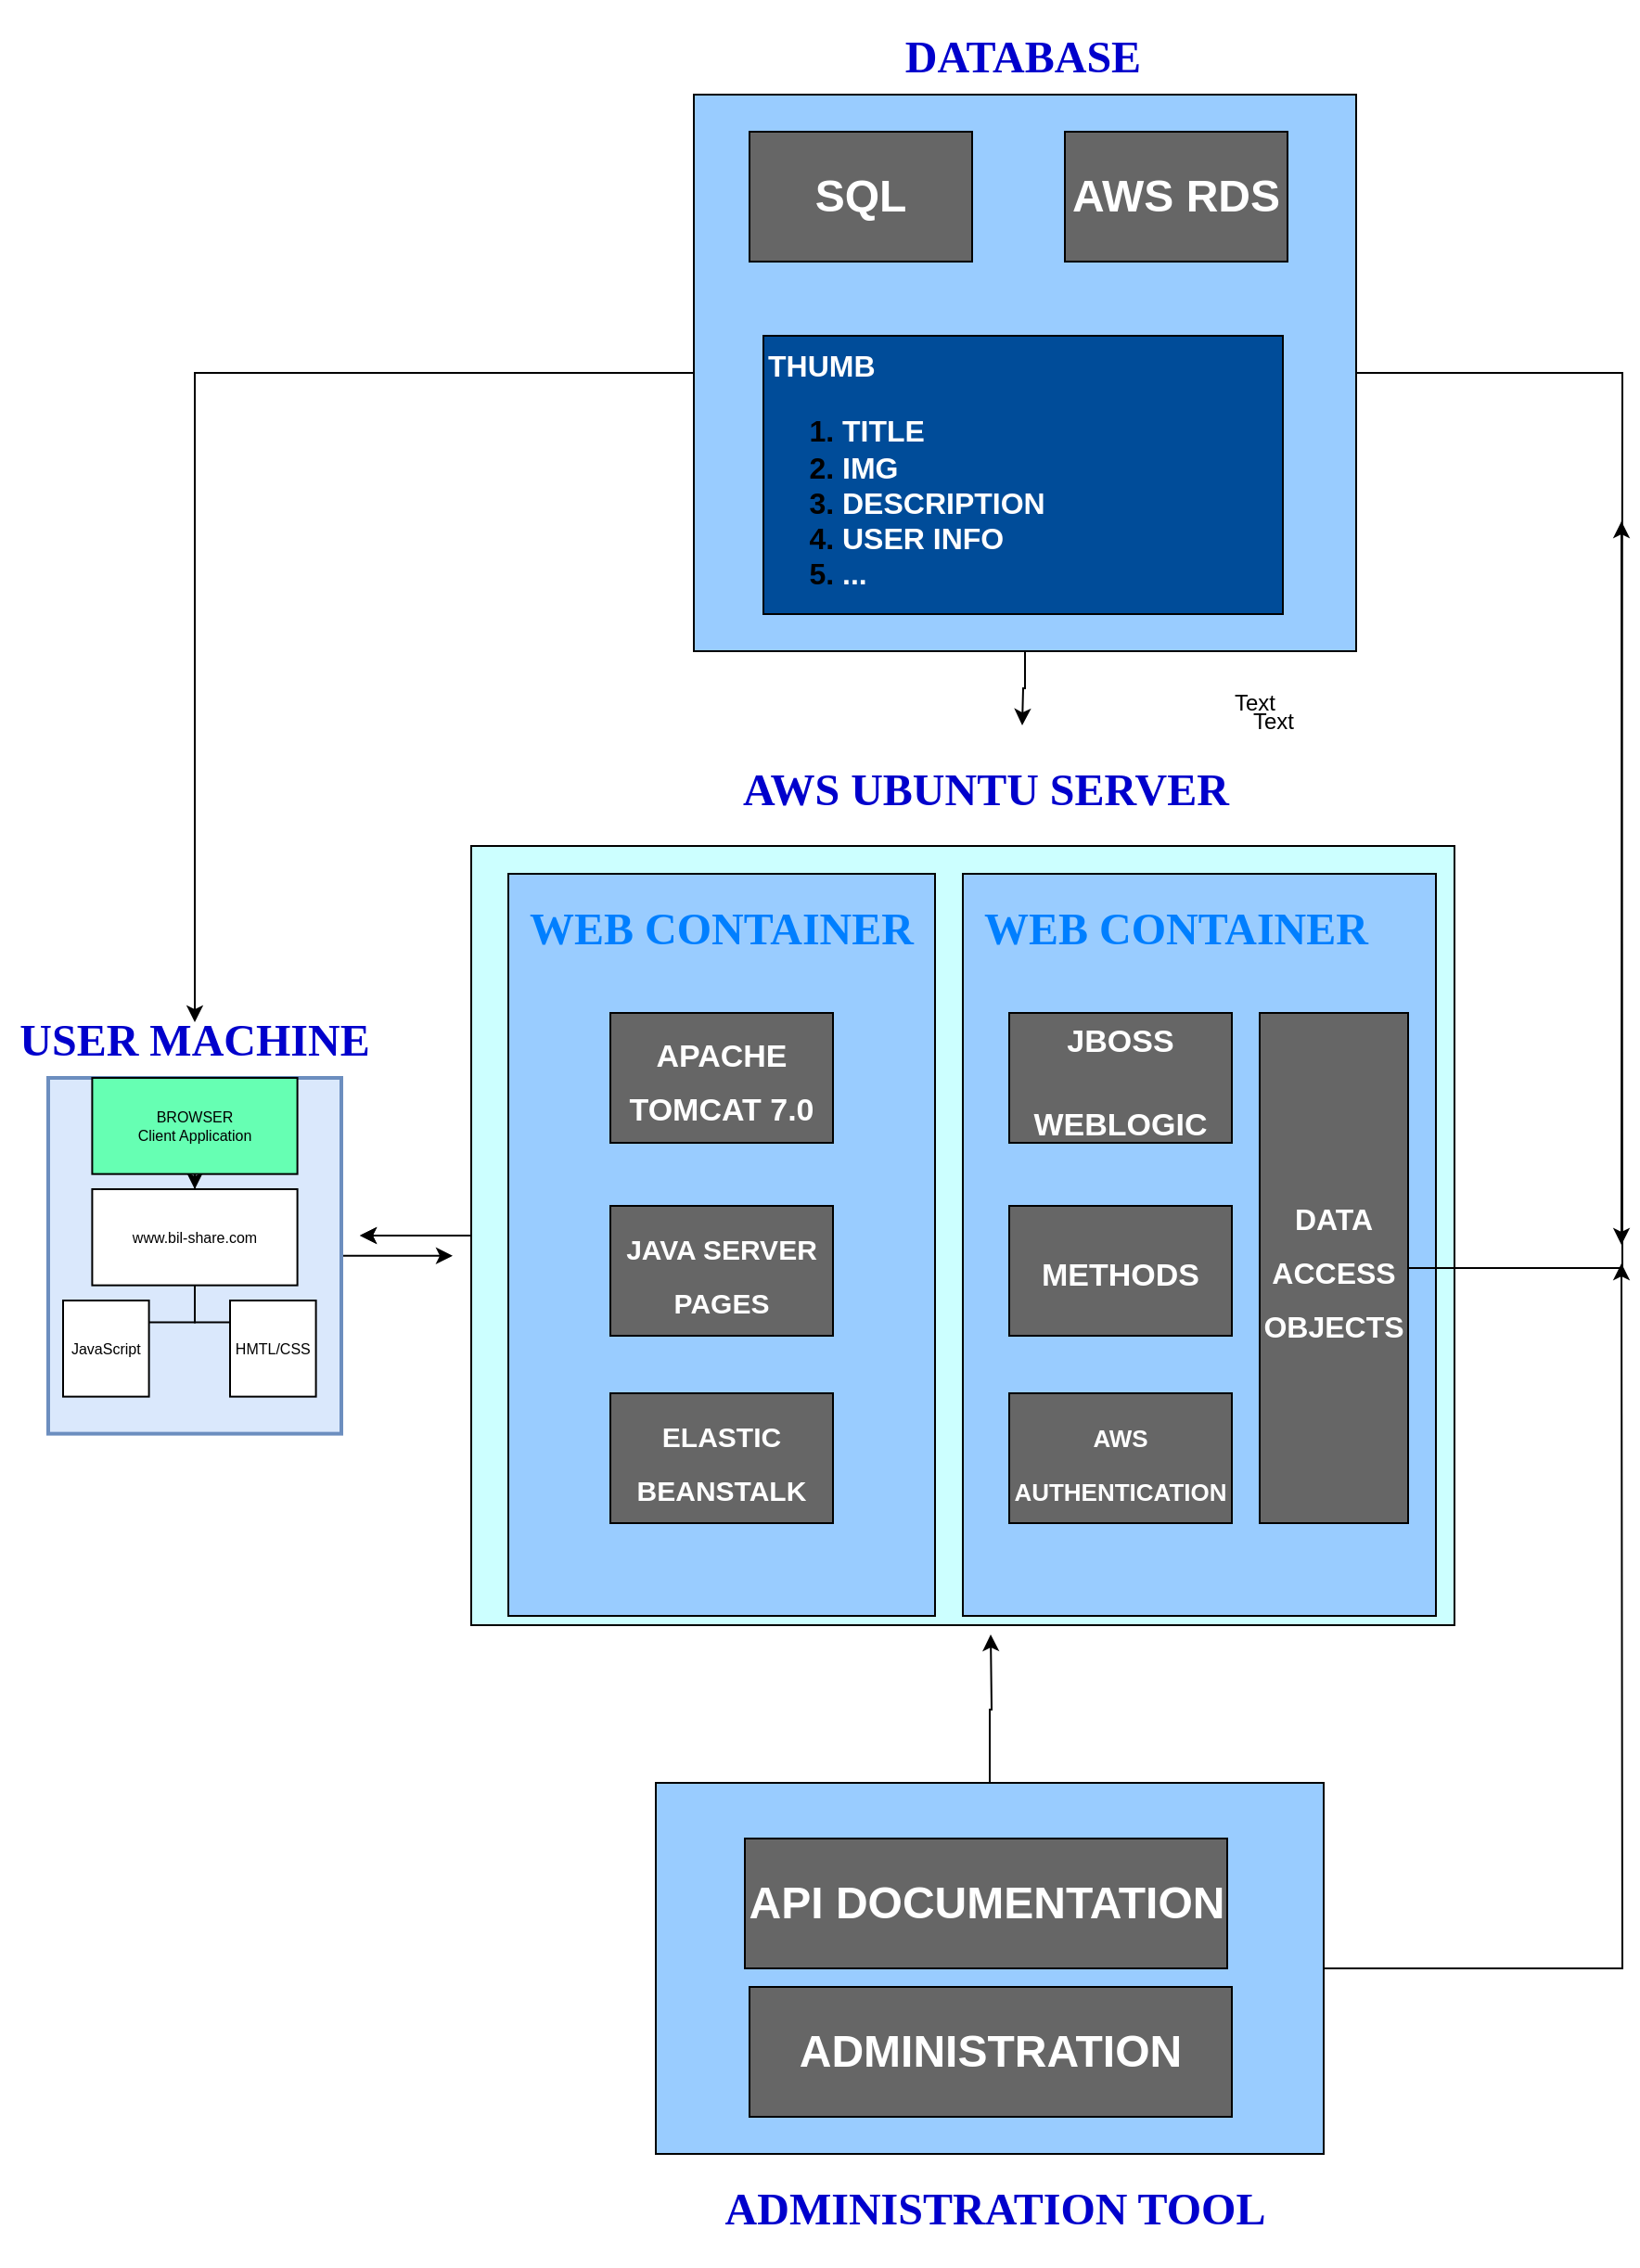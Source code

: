 <mxfile version="12.9.14" type="github"><diagram name="Page-1" id="74b105a0-9070-1c63-61bc-23e55f88626e"><mxGraphModel dx="908" dy="2653" grid="1" gridSize="10" guides="1" tooltips="1" connect="1" arrows="1" fold="1" page="1" pageScale="1.5" pageWidth="1169" pageHeight="826" background="none" math="0" shadow="0"><root><mxCell id="0" style=";html=1;"/><mxCell id="1" style=";html=1;" parent="0"/><mxCell id="TwORaw4yRVWZ9MJZeaxm-47" style="edgeStyle=orthogonalEdgeStyle;rounded=0;orthogonalLoop=1;jettySize=auto;html=1;" edge="1" parent="1" source="TwORaw4yRVWZ9MJZeaxm-42"><mxGeometry relative="1" as="geometry"><mxPoint x="340" y="655" as="targetPoint"/></mxGeometry></mxCell><mxCell id="TwORaw4yRVWZ9MJZeaxm-48" style="edgeStyle=orthogonalEdgeStyle;rounded=0;orthogonalLoop=1;jettySize=auto;html=1;" edge="1" parent="1" source="TwORaw4yRVWZ9MJZeaxm-42"><mxGeometry relative="1" as="geometry"><mxPoint x="340" y="655" as="targetPoint"/></mxGeometry></mxCell><mxCell id="TwORaw4yRVWZ9MJZeaxm-42" value="" style="rounded=0;whiteSpace=wrap;html=1;fillColor=#CCFFFF;" vertex="1" parent="1"><mxGeometry x="400" y="445" width="530" height="420" as="geometry"/></mxCell><mxCell id="TwORaw4yRVWZ9MJZeaxm-49" style="edgeStyle=orthogonalEdgeStyle;rounded=0;orthogonalLoop=1;jettySize=auto;html=1;" edge="1" parent="1" source="10b056a9c633e61c-4"><mxGeometry relative="1" as="geometry"><mxPoint x="390" y="665.905" as="targetPoint"/></mxGeometry></mxCell><mxCell id="10b056a9c633e61c-4" value="" style="strokeWidth=2;dashed=0;align=center;fontSize=12;shape=rect;verticalLabelPosition=bottom;verticalAlign=top;fillColor=#dae8fc;strokeColor=#6c8ebf;" parent="1" vertex="1"><mxGeometry x="172" y="570" width="158" height="191.81" as="geometry"/></mxCell><mxCell id="TwORaw4yRVWZ9MJZeaxm-8" value="" style="edgeStyle=orthogonalEdgeStyle;rounded=0;orthogonalLoop=1;jettySize=auto;html=1;" edge="1" parent="10b056a9c633e61c-4" source="10b056a9c633e61c-5" target="TwORaw4yRVWZ9MJZeaxm-7"><mxGeometry relative="1" as="geometry"/></mxCell><mxCell id="10b056a9c633e61c-5" value="BROWSER&#xa;Client Application" style="strokeWidth=1;dashed=0;align=center;fontSize=8;shape=rect;fillColor=#66FFB3;strokeColor=#000000;" parent="10b056a9c633e61c-4" vertex="1"><mxGeometry x="23.7" y="0.003" width="110.6" height="51.818" as="geometry"/></mxCell><mxCell id="TwORaw4yRVWZ9MJZeaxm-25" value="" style="edgeStyle=orthogonalEdgeStyle;rounded=0;orthogonalLoop=1;jettySize=auto;html=1;" edge="1" parent="10b056a9c633e61c-4" source="TwORaw4yRVWZ9MJZeaxm-7" target="TwORaw4yRVWZ9MJZeaxm-24"><mxGeometry relative="1" as="geometry"/></mxCell><mxCell id="TwORaw4yRVWZ9MJZeaxm-29" value="" style="edgeStyle=orthogonalEdgeStyle;rounded=0;orthogonalLoop=1;jettySize=auto;html=1;" edge="1" parent="10b056a9c633e61c-4" source="TwORaw4yRVWZ9MJZeaxm-7"><mxGeometry relative="1" as="geometry"><mxPoint x="120.118" y="125" as="targetPoint"/></mxGeometry></mxCell><mxCell id="TwORaw4yRVWZ9MJZeaxm-7" value="www.bil-share.com" style="strokeWidth=1;dashed=0;align=center;fontSize=8;shape=rect;fillColor=#ffffff;strokeColor=#000000;" vertex="1" parent="10b056a9c633e61c-4"><mxGeometry x="23.7" y="59.996" width="110.6" height="51.818" as="geometry"/></mxCell><mxCell id="TwORaw4yRVWZ9MJZeaxm-24" value="JavaScript" style="strokeWidth=1;dashed=0;align=center;fontSize=8;shape=rect;fillColor=#ffffff;strokeColor=#000000;" vertex="1" parent="10b056a9c633e61c-4"><mxGeometry x="8" y="120" width="46.3" height="51.82" as="geometry"/></mxCell><mxCell id="TwORaw4yRVWZ9MJZeaxm-30" value="HMTL/CSS" style="strokeWidth=1;dashed=0;align=center;fontSize=8;shape=rect;fillColor=#ffffff;strokeColor=#000000;" vertex="1" parent="10b056a9c633e61c-4"><mxGeometry x="98" y="120" width="46.3" height="51.82" as="geometry"/></mxCell><mxCell id="TwORaw4yRVWZ9MJZeaxm-50" value="" style="rounded=0;whiteSpace=wrap;html=1;fillColor=#99CCFF;" vertex="1" parent="1"><mxGeometry x="420" y="460" width="230" height="400" as="geometry"/></mxCell><mxCell id="TwORaw4yRVWZ9MJZeaxm-61" value="&lt;h1&gt;&lt;font face=&quot;Comic Sans MS&quot; color=&quot;#0000cc&quot;&gt;AWS UBUNTU SERVER&lt;/font&gt;&lt;/h1&gt;" style="text;html=1;strokeColor=none;fillColor=none;align=center;verticalAlign=middle;whiteSpace=wrap;rounded=0;" vertex="1" parent="1"><mxGeometry x="470" y="405" width="415" height="20" as="geometry"/></mxCell><mxCell id="TwORaw4yRVWZ9MJZeaxm-71" value="&lt;h1&gt;&lt;font face=&quot;Comic Sans MS&quot; color=&quot;#0000cc&quot;&gt;USER MACHINE&lt;/font&gt;&lt;/h1&gt;" style="text;html=1;strokeColor=none;fillColor=none;align=center;verticalAlign=middle;whiteSpace=wrap;rounded=0;" vertex="1" parent="1"><mxGeometry x="146" y="540" width="210" height="20" as="geometry"/></mxCell><mxCell id="TwORaw4yRVWZ9MJZeaxm-81" value="&lt;h1&gt;&lt;font face=&quot;Comic Sans MS&quot; color=&quot;#007fff&quot;&gt;WEB CONTAINER&lt;/font&gt;&lt;/h1&gt;" style="text;html=1;strokeColor=none;fillColor=none;align=center;verticalAlign=middle;whiteSpace=wrap;rounded=0;" vertex="1" parent="1"><mxGeometry x="410" y="480" width="250" height="20" as="geometry"/></mxCell><mxCell id="TwORaw4yRVWZ9MJZeaxm-82" value="&lt;h1&gt;&lt;font color=&quot;#ffffff&quot; style=&quot;font-size: 17px&quot;&gt;APACHE TOMCAT 7.0&lt;/font&gt;&lt;/h1&gt;" style="rounded=0;whiteSpace=wrap;html=1;fillColor=#666666;" vertex="1" parent="1"><mxGeometry x="475" y="535" width="120" height="70" as="geometry"/></mxCell><mxCell id="TwORaw4yRVWZ9MJZeaxm-83" value="&lt;h1&gt;&lt;font color=&quot;#ffffff&quot; style=&quot;font-size: 15px&quot;&gt;JAVA SERVER PAGES&lt;/font&gt;&lt;/h1&gt;" style="rounded=0;whiteSpace=wrap;html=1;fillColor=#666666;" vertex="1" parent="1"><mxGeometry x="475" y="639" width="120" height="70" as="geometry"/></mxCell><mxCell id="TwORaw4yRVWZ9MJZeaxm-85" style="edgeStyle=orthogonalEdgeStyle;rounded=0;orthogonalLoop=1;jettySize=auto;html=1;entryX=0.5;entryY=0;entryDx=0;entryDy=0;" edge="1" parent="1" source="TwORaw4yRVWZ9MJZeaxm-84" target="TwORaw4yRVWZ9MJZeaxm-71"><mxGeometry relative="1" as="geometry"/></mxCell><mxCell id="TwORaw4yRVWZ9MJZeaxm-86" style="edgeStyle=orthogonalEdgeStyle;rounded=0;orthogonalLoop=1;jettySize=auto;html=1;" edge="1" parent="1" source="TwORaw4yRVWZ9MJZeaxm-84"><mxGeometry relative="1" as="geometry"><mxPoint x="697" y="380" as="targetPoint"/></mxGeometry></mxCell><mxCell id="TwORaw4yRVWZ9MJZeaxm-101" style="edgeStyle=orthogonalEdgeStyle;rounded=0;orthogonalLoop=1;jettySize=auto;html=1;exitX=1;exitY=0.5;exitDx=0;exitDy=0;" edge="1" parent="1" source="TwORaw4yRVWZ9MJZeaxm-84"><mxGeometry relative="1" as="geometry"><mxPoint x="1020" y="660" as="targetPoint"/></mxGeometry></mxCell><mxCell id="TwORaw4yRVWZ9MJZeaxm-84" value="" style="rounded=0;whiteSpace=wrap;html=1;fillColor=#99CCFF;" vertex="1" parent="1"><mxGeometry x="520" y="40" width="357" height="300" as="geometry"/></mxCell><mxCell id="TwORaw4yRVWZ9MJZeaxm-87" value="&lt;h1&gt;&lt;font color=&quot;#0000cc&quot; face=&quot;Comic Sans MS&quot;&gt;&lt;span&gt;DATABASE&lt;/span&gt;&lt;/font&gt;&lt;/h1&gt;" style="text;html=1;strokeColor=none;fillColor=none;align=center;verticalAlign=middle;whiteSpace=wrap;rounded=0;" vertex="1" parent="1"><mxGeometry x="490" y="10" width="415" height="20" as="geometry"/></mxCell><mxCell id="TwORaw4yRVWZ9MJZeaxm-88" value="&lt;h1&gt;&lt;font color=&quot;#ffffff&quot;&gt;SQL&lt;/font&gt;&lt;/h1&gt;" style="rounded=0;whiteSpace=wrap;html=1;fillColor=#666666;" vertex="1" parent="1"><mxGeometry x="550" y="60" width="120" height="70" as="geometry"/></mxCell><mxCell id="TwORaw4yRVWZ9MJZeaxm-89" value="&lt;h1&gt;&lt;font color=&quot;#ffffff&quot;&gt;AWS RDS&lt;/font&gt;&lt;/h1&gt;" style="rounded=0;whiteSpace=wrap;html=1;fillColor=#666666;" vertex="1" parent="1"><mxGeometry x="720" y="60" width="120" height="70" as="geometry"/></mxCell><mxCell id="TwORaw4yRVWZ9MJZeaxm-92" value="&lt;h1&gt;&lt;font color=&quot;#ffffff&quot;&gt;&lt;span style=&quot;font-size: 15px&quot;&gt;ELASTIC BEANSTALK&lt;/span&gt;&lt;/font&gt;&lt;/h1&gt;" style="rounded=0;whiteSpace=wrap;html=1;fillColor=#666666;" vertex="1" parent="1"><mxGeometry x="475" y="740" width="120" height="70" as="geometry"/></mxCell><mxCell id="TwORaw4yRVWZ9MJZeaxm-94" value="" style="rounded=0;whiteSpace=wrap;html=1;fillColor=#99CCFF;" vertex="1" parent="1"><mxGeometry x="665" y="460" width="255" height="400" as="geometry"/></mxCell><mxCell id="TwORaw4yRVWZ9MJZeaxm-95" value="&lt;h1&gt;&lt;font face=&quot;Comic Sans MS&quot; color=&quot;#007fff&quot;&gt;WEB CONTAINER&lt;/font&gt;&lt;/h1&gt;" style="text;html=1;strokeColor=none;fillColor=none;align=center;verticalAlign=middle;whiteSpace=wrap;rounded=0;" vertex="1" parent="1"><mxGeometry x="655" y="480" width="250" height="20" as="geometry"/></mxCell><mxCell id="TwORaw4yRVWZ9MJZeaxm-96" value="&lt;h1&gt;&lt;font color=&quot;#ffffff&quot;&gt;&lt;span style=&quot;font-size: 17px&quot;&gt;JBOSS&lt;/span&gt;&lt;/font&gt;&lt;/h1&gt;&lt;h1&gt;&lt;font color=&quot;#ffffff&quot;&gt;&lt;span style=&quot;font-size: 17px&quot;&gt;WEBLOGIC&lt;/span&gt;&lt;/font&gt;&lt;/h1&gt;" style="rounded=0;whiteSpace=wrap;html=1;fillColor=#666666;" vertex="1" parent="1"><mxGeometry x="690" y="535" width="120" height="70" as="geometry"/></mxCell><mxCell id="TwORaw4yRVWZ9MJZeaxm-97" value="&lt;h1&gt;&lt;font color=&quot;#ffffff&quot; size=&quot;1&quot;&gt;&lt;span style=&quot;font-size: 13px&quot;&gt;AWS AUTHENTICATION&lt;/span&gt;&lt;/font&gt;&lt;/h1&gt;" style="rounded=0;whiteSpace=wrap;html=1;fillColor=#666666;" vertex="1" parent="1"><mxGeometry x="690" y="740" width="120" height="70" as="geometry"/></mxCell><mxCell id="TwORaw4yRVWZ9MJZeaxm-98" value="&lt;h1&gt;&lt;font color=&quot;#ffffff&quot;&gt;&lt;span style=&quot;font-size: 17px&quot;&gt;METHODS&lt;/span&gt;&lt;/font&gt;&lt;/h1&gt;" style="rounded=0;whiteSpace=wrap;html=1;fillColor=#666666;" vertex="1" parent="1"><mxGeometry x="690" y="639" width="120" height="70" as="geometry"/></mxCell><mxCell id="TwORaw4yRVWZ9MJZeaxm-100" style="edgeStyle=orthogonalEdgeStyle;rounded=0;orthogonalLoop=1;jettySize=auto;html=1;" edge="1" parent="1" source="TwORaw4yRVWZ9MJZeaxm-99"><mxGeometry relative="1" as="geometry"><mxPoint x="1020" y="270" as="targetPoint"/></mxGeometry></mxCell><mxCell id="TwORaw4yRVWZ9MJZeaxm-99" value="&lt;h1&gt;&lt;font color=&quot;#ffffff&quot; style=&quot;font-size: 16px&quot;&gt;DATA ACCESS OBJECTS&lt;/font&gt;&lt;/h1&gt;" style="rounded=0;whiteSpace=wrap;html=1;fillColor=#666666;" vertex="1" parent="1"><mxGeometry x="825" y="535" width="80" height="275" as="geometry"/></mxCell><mxCell id="TwORaw4yRVWZ9MJZeaxm-103" value="Text" style="text;html=1;align=center;verticalAlign=middle;resizable=0;points=[];autosize=1;" vertex="1" parent="1"><mxGeometry x="802" y="358" width="40" height="20" as="geometry"/></mxCell><mxCell id="TwORaw4yRVWZ9MJZeaxm-104" style="edgeStyle=orthogonalEdgeStyle;rounded=0;orthogonalLoop=1;jettySize=auto;html=1;" edge="1" parent="1" source="TwORaw4yRVWZ9MJZeaxm-105"><mxGeometry relative="1" as="geometry"><mxPoint x="1020" y="670" as="targetPoint"/></mxGeometry></mxCell><mxCell id="TwORaw4yRVWZ9MJZeaxm-111" style="edgeStyle=orthogonalEdgeStyle;rounded=0;orthogonalLoop=1;jettySize=auto;html=1;exitX=0.5;exitY=0;exitDx=0;exitDy=0;" edge="1" parent="1" source="TwORaw4yRVWZ9MJZeaxm-105"><mxGeometry relative="1" as="geometry"><mxPoint x="680" y="870" as="targetPoint"/></mxGeometry></mxCell><mxCell id="TwORaw4yRVWZ9MJZeaxm-105" value="" style="rounded=0;whiteSpace=wrap;html=1;fillColor=#99CCFF;" vertex="1" parent="1"><mxGeometry x="499.5" y="950" width="360" height="200" as="geometry"/></mxCell><mxCell id="TwORaw4yRVWZ9MJZeaxm-106" value="&lt;h1&gt;&lt;font color=&quot;#0000cc&quot; face=&quot;Comic Sans MS&quot;&gt;&lt;span&gt;ADMINISTRATION TOOL&lt;/span&gt;&lt;/font&gt;&lt;/h1&gt;" style="text;html=1;strokeColor=none;fillColor=none;align=center;verticalAlign=middle;whiteSpace=wrap;rounded=0;" vertex="1" parent="1"><mxGeometry x="475" y="1170" width="415" height="20" as="geometry"/></mxCell><mxCell id="TwORaw4yRVWZ9MJZeaxm-107" value="&lt;h1&gt;&lt;font color=&quot;#ffffff&quot;&gt;API DOCUMENTATION&lt;/font&gt;&lt;/h1&gt;" style="rounded=0;whiteSpace=wrap;html=1;fillColor=#666666;" vertex="1" parent="1"><mxGeometry x="547.5" y="980" width="260" height="70" as="geometry"/></mxCell><mxCell id="TwORaw4yRVWZ9MJZeaxm-108" value="&lt;h1&gt;&lt;font color=&quot;#ffffff&quot;&gt;ADMINISTRATION&lt;/font&gt;&lt;/h1&gt;" style="rounded=0;whiteSpace=wrap;html=1;fillColor=#666666;" vertex="1" parent="1"><mxGeometry x="550" y="1060" width="260" height="70" as="geometry"/></mxCell><mxCell id="TwORaw4yRVWZ9MJZeaxm-109" value="Text" style="text;html=1;align=center;verticalAlign=middle;resizable=0;points=[];autosize=1;" vertex="1" parent="1"><mxGeometry x="812" y="368" width="40" height="20" as="geometry"/></mxCell><mxCell id="TwORaw4yRVWZ9MJZeaxm-112" value="&lt;h1 style=&quot;font-size: 16px&quot;&gt;&lt;div&gt;&lt;font color=&quot;#ffffff&quot; style=&quot;font-size: 16px&quot;&gt;&lt;span&gt;THUMB&lt;/span&gt;&lt;/font&gt;&lt;/div&gt;&lt;div&gt;&lt;ol&gt;&lt;li&gt;&lt;font color=&quot;#ffffff&quot; style=&quot;font-size: 16px&quot;&gt;&lt;span&gt;TITLE&lt;/span&gt;&lt;/font&gt;&lt;/li&gt;&lt;li&gt;&lt;font color=&quot;#ffffff&quot; style=&quot;font-size: 16px&quot;&gt;&lt;span&gt;IMG&lt;/span&gt;&lt;/font&gt;&lt;/li&gt;&lt;li&gt;&lt;font color=&quot;#ffffff&quot; style=&quot;font-size: 16px&quot;&gt;&lt;span&gt;DESCRIPTION&lt;/span&gt;&lt;/font&gt;&lt;/li&gt;&lt;li&gt;&lt;font color=&quot;#ffffff&quot; style=&quot;font-size: 16px&quot;&gt;&lt;span&gt;USER INFO&lt;/span&gt;&lt;/font&gt;&lt;/li&gt;&lt;li&gt;&lt;font color=&quot;#ffffff&quot; style=&quot;font-size: 16px&quot;&gt;&lt;span&gt;...&lt;/span&gt;&lt;/font&gt;&lt;/li&gt;&lt;/ol&gt;&lt;/div&gt;&lt;/h1&gt;" style="rounded=0;whiteSpace=wrap;html=1;fillColor=#004C99;align=left;" vertex="1" parent="1"><mxGeometry x="557.5" y="170" width="280" height="150" as="geometry"/></mxCell></root></mxGraphModel></diagram></mxfile>